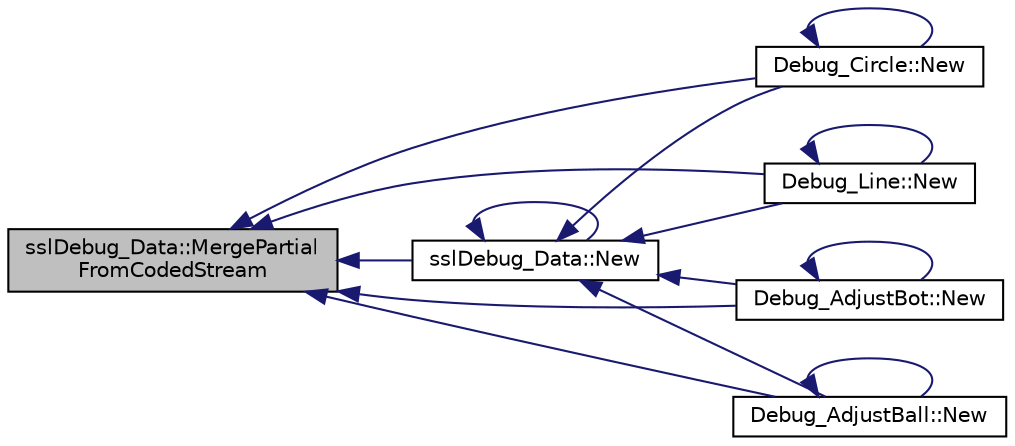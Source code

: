 digraph "sslDebug_Data::MergePartialFromCodedStream"
{
 // INTERACTIVE_SVG=YES
  edge [fontname="Helvetica",fontsize="10",labelfontname="Helvetica",labelfontsize="10"];
  node [fontname="Helvetica",fontsize="10",shape=record];
  rankdir="LR";
  Node1 [label="sslDebug_Data::MergePartial\lFromCodedStream",height=0.2,width=0.4,color="black", fillcolor="grey75", style="filled", fontcolor="black"];
  Node1 -> Node2 [dir="back",color="midnightblue",fontsize="10",style="solid",fontname="Helvetica"];
  Node2 [label="sslDebug_Data::New",height=0.2,width=0.4,color="black", fillcolor="white", style="filled",URL="$d4/d17/classssl_debug___data.html#a8170c3e14f84330bf98f1fb9dc036ba4"];
  Node2 -> Node2 [dir="back",color="midnightblue",fontsize="10",style="solid",fontname="Helvetica"];
  Node2 -> Node3 [dir="back",color="midnightblue",fontsize="10",style="solid",fontname="Helvetica"];
  Node3 [label="Debug_Circle::New",height=0.2,width=0.4,color="black", fillcolor="white", style="filled",URL="$d0/d75/class_debug___circle.html#af76b71214852431e6222286c902c117f"];
  Node3 -> Node3 [dir="back",color="midnightblue",fontsize="10",style="solid",fontname="Helvetica"];
  Node2 -> Node4 [dir="back",color="midnightblue",fontsize="10",style="solid",fontname="Helvetica"];
  Node4 [label="Debug_Line::New",height=0.2,width=0.4,color="black", fillcolor="white", style="filled",URL="$d0/d2a/class_debug___line.html#a09bfdcbf91d3d00ba2fac272dbf5ff95"];
  Node4 -> Node4 [dir="back",color="midnightblue",fontsize="10",style="solid",fontname="Helvetica"];
  Node2 -> Node5 [dir="back",color="midnightblue",fontsize="10",style="solid",fontname="Helvetica"];
  Node5 [label="Debug_AdjustBot::New",height=0.2,width=0.4,color="black", fillcolor="white", style="filled",URL="$de/dd5/class_debug___adjust_bot.html#a82960757286deb9de834b13f5aa169c5"];
  Node5 -> Node5 [dir="back",color="midnightblue",fontsize="10",style="solid",fontname="Helvetica"];
  Node2 -> Node6 [dir="back",color="midnightblue",fontsize="10",style="solid",fontname="Helvetica"];
  Node6 [label="Debug_AdjustBall::New",height=0.2,width=0.4,color="black", fillcolor="white", style="filled",URL="$d9/d50/class_debug___adjust_ball.html#a257c71cf43e33bf62b04d7c84f61e70e"];
  Node6 -> Node6 [dir="back",color="midnightblue",fontsize="10",style="solid",fontname="Helvetica"];
  Node1 -> Node3 [dir="back",color="midnightblue",fontsize="10",style="solid",fontname="Helvetica"];
  Node1 -> Node4 [dir="back",color="midnightblue",fontsize="10",style="solid",fontname="Helvetica"];
  Node1 -> Node5 [dir="back",color="midnightblue",fontsize="10",style="solid",fontname="Helvetica"];
  Node1 -> Node6 [dir="back",color="midnightblue",fontsize="10",style="solid",fontname="Helvetica"];
}
